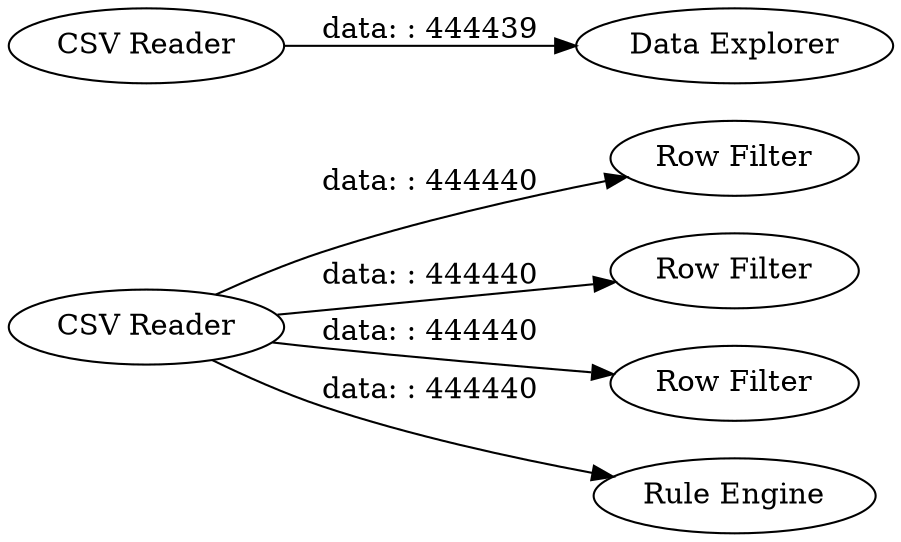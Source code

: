 digraph {
	"-2569221686179044028_33" [label="Row Filter"]
	"-2569221686179044028_32" [label="Row Filter"]
	"-2569221686179044028_34" [label="Row Filter"]
	"-2569221686179044028_31" [label="CSV Reader"]
	"-2569221686179044028_30" [label="CSV Reader"]
	"-2569221686179044028_35" [label="Rule Engine"]
	"-2569221686179044028_2" [label="Data Explorer"]
	"-2569221686179044028_31" -> "-2569221686179044028_34" [label="data: : 444440"]
	"-2569221686179044028_31" -> "-2569221686179044028_35" [label="data: : 444440"]
	"-2569221686179044028_31" -> "-2569221686179044028_33" [label="data: : 444440"]
	"-2569221686179044028_31" -> "-2569221686179044028_32" [label="data: : 444440"]
	"-2569221686179044028_30" -> "-2569221686179044028_2" [label="data: : 444439"]
	rankdir=LR
}
